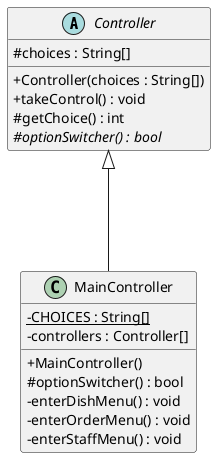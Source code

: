 @startuml
skinparam classAttributeIconSize 0
abstract class Controller {
#choices : String[]
+Controller(choices : String[])
+takeControl() : void
#getChoice() : int
#{abstract}optionSwitcher() : bool
}

class MainController {
-{static}CHOICES : String[]
-controllers : Controller[]
+MainController()
#optionSwitcher() : bool
-enterDishMenu() : void
-enterOrderMenu() : void
-enterStaffMenu() : void
}

Controller <|--- MainController
@enduml
